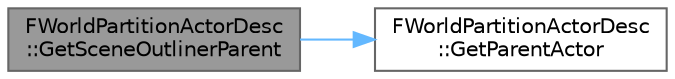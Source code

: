 digraph "FWorldPartitionActorDesc::GetSceneOutlinerParent"
{
 // INTERACTIVE_SVG=YES
 // LATEX_PDF_SIZE
  bgcolor="transparent";
  edge [fontname=Helvetica,fontsize=10,labelfontname=Helvetica,labelfontsize=10];
  node [fontname=Helvetica,fontsize=10,shape=box,height=0.2,width=0.4];
  rankdir="LR";
  Node1 [id="Node000001",label="FWorldPartitionActorDesc\l::GetSceneOutlinerParent",height=0.2,width=0.4,color="gray40", fillcolor="grey60", style="filled", fontcolor="black",tooltip=" "];
  Node1 -> Node2 [id="edge1_Node000001_Node000002",color="steelblue1",style="solid",tooltip=" "];
  Node2 [id="Node000002",label="FWorldPartitionActorDesc\l::GetParentActor",height=0.2,width=0.4,color="grey40", fillcolor="white", style="filled",URL="$da/d0e/classFWorldPartitionActorDesc.html#ab187fa72869d5d1bec38a41018a38712",tooltip=" "];
}
